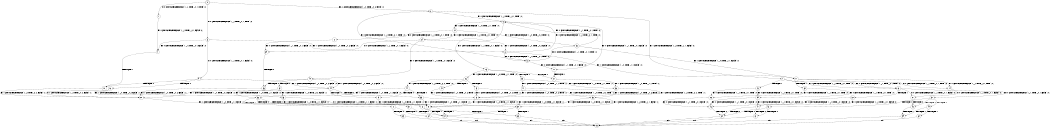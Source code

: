 digraph BCG {
size = "7, 10.5";
center = TRUE;
node [shape = circle];
0 [peripheries = 2];
0 -> 1 [label = "EX !0 !ATOMIC_EXCH_BRANCH (1, +1, TRUE, +0, 1, TRUE) !:0:"];
0 -> 2 [label = "EX !1 !ATOMIC_EXCH_BRANCH (1, +0, TRUE, +0, 2, TRUE) !:0:"];
0 -> 3 [label = "EX !0 !ATOMIC_EXCH_BRANCH (1, +1, TRUE, +0, 1, TRUE) !:0:"];
1 -> 4 [label = "EX !0 !ATOMIC_EXCH_BRANCH (1, +1, TRUE, +0, 1, FALSE) !:0:"];
2 -> 5 [label = "EX !0 !ATOMIC_EXCH_BRANCH (1, +1, TRUE, +0, 1, TRUE) !:0:"];
2 -> 6 [label = "EX !0 !ATOMIC_EXCH_BRANCH (1, +1, TRUE, +0, 1, TRUE) !:0:"];
2 -> 7 [label = "EX !1 !ATOMIC_EXCH_BRANCH (1, +0, TRUE, +1, 1, FALSE) !:0:"];
3 -> 4 [label = "EX !0 !ATOMIC_EXCH_BRANCH (1, +1, TRUE, +0, 1, FALSE) !:0:"];
3 -> 8 [label = "EX !1 !ATOMIC_EXCH_BRANCH (1, +0, TRUE, +0, 2, FALSE) !:0:"];
3 -> 9 [label = "EX !0 !ATOMIC_EXCH_BRANCH (1, +1, TRUE, +0, 1, FALSE) !:0:"];
4 -> 10 [label = "TERMINATE !0"];
5 -> 11 [label = "EX !0 !ATOMIC_EXCH_BRANCH (1, +1, TRUE, +0, 1, FALSE) !:0:"];
6 -> 11 [label = "EX !0 !ATOMIC_EXCH_BRANCH (1, +1, TRUE, +0, 1, FALSE) !:0:"];
6 -> 12 [label = "EX !1 !ATOMIC_EXCH_BRANCH (1, +0, TRUE, +1, 1, TRUE) !:0:"];
6 -> 13 [label = "EX !0 !ATOMIC_EXCH_BRANCH (1, +1, TRUE, +0, 1, FALSE) !:0:"];
7 -> 14 [label = "EX !0 !ATOMIC_EXCH_BRANCH (1, +1, TRUE, +0, 1, TRUE) !:0:"];
7 -> 15 [label = "TERMINATE !1"];
7 -> 16 [label = "EX !0 !ATOMIC_EXCH_BRANCH (1, +1, TRUE, +0, 1, TRUE) !:0:"];
8 -> 5 [label = "EX !0 !ATOMIC_EXCH_BRANCH (1, +1, TRUE, +0, 1, TRUE) !:0:"];
8 -> 17 [label = "EX !1 !ATOMIC_EXCH_BRANCH (1, +0, TRUE, +1, 1, FALSE) !:0:"];
8 -> 6 [label = "EX !0 !ATOMIC_EXCH_BRANCH (1, +1, TRUE, +0, 1, TRUE) !:0:"];
9 -> 10 [label = "TERMINATE !0"];
9 -> 18 [label = "TERMINATE !0"];
9 -> 19 [label = "EX !1 !ATOMIC_EXCH_BRANCH (1, +0, TRUE, +0, 2, FALSE) !:0:"];
10 -> 20 [label = "EX !1 !ATOMIC_EXCH_BRANCH (1, +0, TRUE, +0, 2, FALSE) !:1:"];
11 -> 21 [label = "TERMINATE !0"];
12 -> 22 [label = "EX !0 !ATOMIC_EXCH_BRANCH (1, +1, TRUE, +0, 1, TRUE) !:0:"];
12 -> 23 [label = "EX !1 !ATOMIC_EXCH_BRANCH (1, +0, TRUE, +0, 2, TRUE) !:0:"];
12 -> 24 [label = "EX !0 !ATOMIC_EXCH_BRANCH (1, +1, TRUE, +0, 1, TRUE) !:0:"];
13 -> 21 [label = "TERMINATE !0"];
13 -> 25 [label = "TERMINATE !0"];
13 -> 26 [label = "EX !1 !ATOMIC_EXCH_BRANCH (1, +0, TRUE, +1, 1, TRUE) !:0:"];
14 -> 27 [label = "EX !0 !ATOMIC_EXCH_BRANCH (1, +1, TRUE, +0, 1, FALSE) !:0:"];
15 -> 28 [label = "EX !0 !ATOMIC_EXCH_BRANCH (1, +1, TRUE, +0, 1, TRUE) !:0:"];
15 -> 29 [label = "EX !0 !ATOMIC_EXCH_BRANCH (1, +1, TRUE, +0, 1, TRUE) !:0:"];
16 -> 27 [label = "EX !0 !ATOMIC_EXCH_BRANCH (1, +1, TRUE, +0, 1, FALSE) !:0:"];
16 -> 30 [label = "TERMINATE !1"];
16 -> 31 [label = "EX !0 !ATOMIC_EXCH_BRANCH (1, +1, TRUE, +0, 1, FALSE) !:0:"];
17 -> 14 [label = "EX !0 !ATOMIC_EXCH_BRANCH (1, +1, TRUE, +0, 1, TRUE) !:0:"];
17 -> 32 [label = "TERMINATE !1"];
17 -> 16 [label = "EX !0 !ATOMIC_EXCH_BRANCH (1, +1, TRUE, +0, 1, TRUE) !:0:"];
18 -> 20 [label = "EX !1 !ATOMIC_EXCH_BRANCH (1, +0, TRUE, +0, 2, FALSE) !:1:"];
18 -> 33 [label = "EX !1 !ATOMIC_EXCH_BRANCH (1, +0, TRUE, +0, 2, FALSE) !:1:"];
19 -> 34 [label = "TERMINATE !0"];
19 -> 35 [label = "TERMINATE !0"];
19 -> 36 [label = "EX !1 !ATOMIC_EXCH_BRANCH (1, +0, TRUE, +1, 1, FALSE) !:0:"];
20 -> 37 [label = "EX !1 !ATOMIC_EXCH_BRANCH (1, +0, TRUE, +1, 1, FALSE) !:1:"];
21 -> 38 [label = "EX !1 !ATOMIC_EXCH_BRANCH (1, +0, TRUE, +1, 1, TRUE) !:1:"];
22 -> 39 [label = "EX !0 !ATOMIC_EXCH_BRANCH (1, +1, TRUE, +0, 1, FALSE) !:0:"];
23 -> 5 [label = "EX !0 !ATOMIC_EXCH_BRANCH (1, +1, TRUE, +0, 1, TRUE) !:0:"];
23 -> 17 [label = "EX !1 !ATOMIC_EXCH_BRANCH (1, +0, TRUE, +1, 1, FALSE) !:0:"];
23 -> 6 [label = "EX !0 !ATOMIC_EXCH_BRANCH (1, +1, TRUE, +0, 1, TRUE) !:0:"];
24 -> 39 [label = "EX !0 !ATOMIC_EXCH_BRANCH (1, +1, TRUE, +0, 1, FALSE) !:0:"];
24 -> 8 [label = "EX !1 !ATOMIC_EXCH_BRANCH (1, +0, TRUE, +0, 2, FALSE) !:0:"];
24 -> 40 [label = "EX !0 !ATOMIC_EXCH_BRANCH (1, +1, TRUE, +0, 1, FALSE) !:0:"];
25 -> 38 [label = "EX !1 !ATOMIC_EXCH_BRANCH (1, +0, TRUE, +1, 1, TRUE) !:1:"];
25 -> 41 [label = "EX !1 !ATOMIC_EXCH_BRANCH (1, +0, TRUE, +1, 1, TRUE) !:1:"];
26 -> 42 [label = "TERMINATE !0"];
26 -> 43 [label = "TERMINATE !0"];
26 -> 44 [label = "EX !1 !ATOMIC_EXCH_BRANCH (1, +0, TRUE, +0, 2, TRUE) !:0:"];
27 -> 45 [label = "TERMINATE !0"];
28 -> 46 [label = "EX !0 !ATOMIC_EXCH_BRANCH (1, +1, TRUE, +0, 1, FALSE) !:0:"];
29 -> 46 [label = "EX !0 !ATOMIC_EXCH_BRANCH (1, +1, TRUE, +0, 1, FALSE) !:0:"];
29 -> 47 [label = "EX !0 !ATOMIC_EXCH_BRANCH (1, +1, TRUE, +0, 1, FALSE) !:0:"];
30 -> 46 [label = "EX !0 !ATOMIC_EXCH_BRANCH (1, +1, TRUE, +0, 1, FALSE) !:0:"];
30 -> 47 [label = "EX !0 !ATOMIC_EXCH_BRANCH (1, +1, TRUE, +0, 1, FALSE) !:0:"];
31 -> 45 [label = "TERMINATE !0"];
31 -> 48 [label = "TERMINATE !1"];
31 -> 49 [label = "TERMINATE !0"];
32 -> 28 [label = "EX !0 !ATOMIC_EXCH_BRANCH (1, +1, TRUE, +0, 1, TRUE) !:0:"];
32 -> 29 [label = "EX !0 !ATOMIC_EXCH_BRANCH (1, +1, TRUE, +0, 1, TRUE) !:0:"];
33 -> 37 [label = "EX !1 !ATOMIC_EXCH_BRANCH (1, +0, TRUE, +1, 1, FALSE) !:1:"];
33 -> 50 [label = "EX !1 !ATOMIC_EXCH_BRANCH (1, +0, TRUE, +1, 1, FALSE) !:1:"];
34 -> 37 [label = "EX !1 !ATOMIC_EXCH_BRANCH (1, +0, TRUE, +1, 1, FALSE) !:1:"];
35 -> 37 [label = "EX !1 !ATOMIC_EXCH_BRANCH (1, +0, TRUE, +1, 1, FALSE) !:1:"];
35 -> 50 [label = "EX !1 !ATOMIC_EXCH_BRANCH (1, +0, TRUE, +1, 1, FALSE) !:1:"];
36 -> 51 [label = "TERMINATE !0"];
36 -> 52 [label = "TERMINATE !1"];
36 -> 53 [label = "TERMINATE !0"];
37 -> 54 [label = "TERMINATE !1"];
38 -> 55 [label = "EX !1 !ATOMIC_EXCH_BRANCH (1, +0, TRUE, +0, 2, TRUE) !:1:"];
39 -> 56 [label = "TERMINATE !0"];
40 -> 56 [label = "TERMINATE !0"];
40 -> 57 [label = "TERMINATE !0"];
40 -> 19 [label = "EX !1 !ATOMIC_EXCH_BRANCH (1, +0, TRUE, +0, 2, FALSE) !:0:"];
41 -> 55 [label = "EX !1 !ATOMIC_EXCH_BRANCH (1, +0, TRUE, +0, 2, TRUE) !:1:"];
41 -> 58 [label = "EX !1 !ATOMIC_EXCH_BRANCH (1, +0, TRUE, +0, 2, TRUE) !:1:"];
42 -> 55 [label = "EX !1 !ATOMIC_EXCH_BRANCH (1, +0, TRUE, +0, 2, TRUE) !:1:"];
43 -> 55 [label = "EX !1 !ATOMIC_EXCH_BRANCH (1, +0, TRUE, +0, 2, TRUE) !:1:"];
43 -> 58 [label = "EX !1 !ATOMIC_EXCH_BRANCH (1, +0, TRUE, +0, 2, TRUE) !:1:"];
44 -> 34 [label = "TERMINATE !0"];
44 -> 35 [label = "TERMINATE !0"];
44 -> 36 [label = "EX !1 !ATOMIC_EXCH_BRANCH (1, +0, TRUE, +1, 1, FALSE) !:0:"];
45 -> 59 [label = "TERMINATE !1"];
46 -> 60 [label = "TERMINATE !0"];
47 -> 60 [label = "TERMINATE !0"];
47 -> 61 [label = "TERMINATE !0"];
48 -> 60 [label = "TERMINATE !0"];
48 -> 61 [label = "TERMINATE !0"];
49 -> 59 [label = "TERMINATE !1"];
49 -> 62 [label = "TERMINATE !1"];
50 -> 54 [label = "TERMINATE !1"];
50 -> 63 [label = "TERMINATE !1"];
51 -> 54 [label = "TERMINATE !1"];
52 -> 64 [label = "TERMINATE !0"];
52 -> 65 [label = "TERMINATE !0"];
53 -> 54 [label = "TERMINATE !1"];
53 -> 63 [label = "TERMINATE !1"];
54 -> 66 [label = "exit"];
55 -> 37 [label = "EX !1 !ATOMIC_EXCH_BRANCH (1, +0, TRUE, +1, 1, FALSE) !:1:"];
56 -> 20 [label = "EX !1 !ATOMIC_EXCH_BRANCH (1, +0, TRUE, +0, 2, FALSE) !:1:"];
57 -> 20 [label = "EX !1 !ATOMIC_EXCH_BRANCH (1, +0, TRUE, +0, 2, FALSE) !:1:"];
57 -> 33 [label = "EX !1 !ATOMIC_EXCH_BRANCH (1, +0, TRUE, +0, 2, FALSE) !:1:"];
58 -> 37 [label = "EX !1 !ATOMIC_EXCH_BRANCH (1, +0, TRUE, +1, 1, FALSE) !:1:"];
58 -> 50 [label = "EX !1 !ATOMIC_EXCH_BRANCH (1, +0, TRUE, +1, 1, FALSE) !:1:"];
59 -> 66 [label = "exit"];
60 -> 66 [label = "exit"];
61 -> 66 [label = "exit"];
62 -> 66 [label = "exit"];
63 -> 66 [label = "exit"];
64 -> 66 [label = "exit"];
65 -> 66 [label = "exit"];
}
